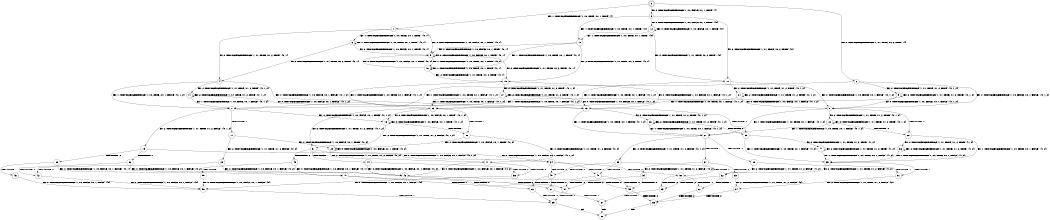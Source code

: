 digraph BCG {
size = "7, 10.5";
center = TRUE;
node [shape = circle];
0 [peripheries = 2];
0 -> 1 [label = "EX !1 !ATOMIC_EXCH_BRANCH (1, +0, TRUE, +0, 1, TRUE) !{}"];
0 -> 2 [label = "EX !2 !ATOMIC_EXCH_BRANCH (1, +1, TRUE, +0, 2, TRUE) !{}"];
0 -> 3 [label = "EX !0 !ATOMIC_EXCH_BRANCH (1, +0, FALSE, +0, 1, TRUE) !{}"];
1 -> 4 [label = "EX !2 !ATOMIC_EXCH_BRANCH (1, +1, TRUE, +0, 2, TRUE) !{0, 1}"];
1 -> 5 [label = "EX !0 !ATOMIC_EXCH_BRANCH (1, +0, FALSE, +0, 1, TRUE) !{0, 1}"];
1 -> 6 [label = "EX !1 !ATOMIC_EXCH_BRANCH (1, +0, TRUE, +0, 1, TRUE) !{0, 1}"];
2 -> 7 [label = "EX !1 !ATOMIC_EXCH_BRANCH (1, +0, TRUE, +0, 1, FALSE) !{0, 1, 2}"];
2 -> 8 [label = "EX !0 !ATOMIC_EXCH_BRANCH (1, +0, FALSE, +0, 1, FALSE) !{0, 1, 2}"];
2 -> 9 [label = "EX !2 !ATOMIC_EXCH_BRANCH (1, +1, TRUE, +1, 2, TRUE) !{0, 1, 2}"];
3 -> 10 [label = "EX !1 !ATOMIC_EXCH_BRANCH (1, +0, TRUE, +0, 1, TRUE) !{0}"];
3 -> 11 [label = "EX !2 !ATOMIC_EXCH_BRANCH (1, +1, TRUE, +0, 2, TRUE) !{0}"];
3 -> 12 [label = "EX !0 !ATOMIC_EXCH_BRANCH (1, +0, FALSE, +0, 1, TRUE) !{0}"];
4 -> 13 [label = "EX !0 !ATOMIC_EXCH_BRANCH (1, +0, FALSE, +0, 1, FALSE) !{0, 1, 2}"];
4 -> 14 [label = "EX !2 !ATOMIC_EXCH_BRANCH (1, +1, TRUE, +1, 2, TRUE) !{0, 1, 2}"];
4 -> 7 [label = "EX !1 !ATOMIC_EXCH_BRANCH (1, +0, TRUE, +0, 1, FALSE) !{0, 1, 2}"];
5 -> 15 [label = "EX !2 !ATOMIC_EXCH_BRANCH (1, +1, TRUE, +0, 2, TRUE) !{0, 1}"];
5 -> 16 [label = "EX !1 !ATOMIC_EXCH_BRANCH (1, +0, TRUE, +0, 1, TRUE) !{0, 1}"];
5 -> 5 [label = "EX !0 !ATOMIC_EXCH_BRANCH (1, +0, FALSE, +0, 1, TRUE) !{0, 1}"];
6 -> 4 [label = "EX !2 !ATOMIC_EXCH_BRANCH (1, +1, TRUE, +0, 2, TRUE) !{0, 1}"];
6 -> 5 [label = "EX !0 !ATOMIC_EXCH_BRANCH (1, +0, FALSE, +0, 1, TRUE) !{0, 1}"];
6 -> 6 [label = "EX !1 !ATOMIC_EXCH_BRANCH (1, +0, TRUE, +0, 1, TRUE) !{0, 1}"];
7 -> 17 [label = "TERMINATE !1"];
7 -> 18 [label = "EX !0 !ATOMIC_EXCH_BRANCH (1, +0, FALSE, +0, 1, TRUE) !{0, 1, 2}"];
7 -> 19 [label = "EX !2 !ATOMIC_EXCH_BRANCH (1, +1, TRUE, +1, 2, FALSE) !{0, 1, 2}"];
8 -> 20 [label = "TERMINATE !0"];
8 -> 21 [label = "EX !1 !ATOMIC_EXCH_BRANCH (1, +0, TRUE, +0, 1, FALSE) !{0, 1, 2}"];
8 -> 22 [label = "EX !2 !ATOMIC_EXCH_BRANCH (1, +1, TRUE, +1, 2, TRUE) !{0, 1, 2}"];
9 -> 7 [label = "EX !1 !ATOMIC_EXCH_BRANCH (1, +0, TRUE, +0, 1, FALSE) !{0, 1, 2}"];
9 -> 8 [label = "EX !0 !ATOMIC_EXCH_BRANCH (1, +0, FALSE, +0, 1, FALSE) !{0, 1, 2}"];
9 -> 9 [label = "EX !2 !ATOMIC_EXCH_BRANCH (1, +1, TRUE, +1, 2, TRUE) !{0, 1, 2}"];
10 -> 15 [label = "EX !2 !ATOMIC_EXCH_BRANCH (1, +1, TRUE, +0, 2, TRUE) !{0, 1}"];
10 -> 16 [label = "EX !1 !ATOMIC_EXCH_BRANCH (1, +0, TRUE, +0, 1, TRUE) !{0, 1}"];
10 -> 5 [label = "EX !0 !ATOMIC_EXCH_BRANCH (1, +0, FALSE, +0, 1, TRUE) !{0, 1}"];
11 -> 23 [label = "EX !1 !ATOMIC_EXCH_BRANCH (1, +0, TRUE, +0, 1, FALSE) !{0, 1, 2}"];
11 -> 24 [label = "EX !2 !ATOMIC_EXCH_BRANCH (1, +1, TRUE, +1, 2, TRUE) !{0, 1, 2}"];
11 -> 8 [label = "EX !0 !ATOMIC_EXCH_BRANCH (1, +0, FALSE, +0, 1, FALSE) !{0, 1, 2}"];
12 -> 10 [label = "EX !1 !ATOMIC_EXCH_BRANCH (1, +0, TRUE, +0, 1, TRUE) !{0}"];
12 -> 11 [label = "EX !2 !ATOMIC_EXCH_BRANCH (1, +1, TRUE, +0, 2, TRUE) !{0}"];
12 -> 12 [label = "EX !0 !ATOMIC_EXCH_BRANCH (1, +0, FALSE, +0, 1, TRUE) !{0}"];
13 -> 25 [label = "TERMINATE !0"];
13 -> 26 [label = "EX !2 !ATOMIC_EXCH_BRANCH (1, +1, TRUE, +1, 2, TRUE) !{0, 1, 2}"];
13 -> 21 [label = "EX !1 !ATOMIC_EXCH_BRANCH (1, +0, TRUE, +0, 1, FALSE) !{0, 1, 2}"];
14 -> 13 [label = "EX !0 !ATOMIC_EXCH_BRANCH (1, +0, FALSE, +0, 1, FALSE) !{0, 1, 2}"];
14 -> 14 [label = "EX !2 !ATOMIC_EXCH_BRANCH (1, +1, TRUE, +1, 2, TRUE) !{0, 1, 2}"];
14 -> 7 [label = "EX !1 !ATOMIC_EXCH_BRANCH (1, +0, TRUE, +0, 1, FALSE) !{0, 1, 2}"];
15 -> 27 [label = "EX !2 !ATOMIC_EXCH_BRANCH (1, +1, TRUE, +1, 2, TRUE) !{0, 1, 2}"];
15 -> 23 [label = "EX !1 !ATOMIC_EXCH_BRANCH (1, +0, TRUE, +0, 1, FALSE) !{0, 1, 2}"];
15 -> 13 [label = "EX !0 !ATOMIC_EXCH_BRANCH (1, +0, FALSE, +0, 1, FALSE) !{0, 1, 2}"];
16 -> 15 [label = "EX !2 !ATOMIC_EXCH_BRANCH (1, +1, TRUE, +0, 2, TRUE) !{0, 1}"];
16 -> 16 [label = "EX !1 !ATOMIC_EXCH_BRANCH (1, +0, TRUE, +0, 1, TRUE) !{0, 1}"];
16 -> 5 [label = "EX !0 !ATOMIC_EXCH_BRANCH (1, +0, FALSE, +0, 1, TRUE) !{0, 1}"];
17 -> 28 [label = "EX !0 !ATOMIC_EXCH_BRANCH (1, +0, FALSE, +0, 1, TRUE) !{0, 2}"];
17 -> 29 [label = "EX !2 !ATOMIC_EXCH_BRANCH (1, +1, TRUE, +1, 2, FALSE) !{0, 2}"];
18 -> 30 [label = "TERMINATE !1"];
18 -> 31 [label = "EX !2 !ATOMIC_EXCH_BRANCH (1, +1, TRUE, +1, 2, FALSE) !{0, 1, 2}"];
18 -> 18 [label = "EX !0 !ATOMIC_EXCH_BRANCH (1, +0, FALSE, +0, 1, TRUE) !{0, 1, 2}"];
19 -> 32 [label = "TERMINATE !1"];
19 -> 33 [label = "TERMINATE !2"];
19 -> 34 [label = "EX !0 !ATOMIC_EXCH_BRANCH (1, +0, FALSE, +0, 1, FALSE) !{0, 1, 2}"];
20 -> 35 [label = "EX !1 !ATOMIC_EXCH_BRANCH (1, +0, TRUE, +0, 1, FALSE) !{1, 2}"];
20 -> 36 [label = "EX !2 !ATOMIC_EXCH_BRANCH (1, +1, TRUE, +1, 2, TRUE) !{1, 2}"];
21 -> 37 [label = "TERMINATE !1"];
21 -> 38 [label = "TERMINATE !0"];
21 -> 39 [label = "EX !2 !ATOMIC_EXCH_BRANCH (1, +1, TRUE, +1, 2, FALSE) !{0, 1, 2}"];
22 -> 20 [label = "TERMINATE !0"];
22 -> 21 [label = "EX !1 !ATOMIC_EXCH_BRANCH (1, +0, TRUE, +0, 1, FALSE) !{0, 1, 2}"];
22 -> 22 [label = "EX !2 !ATOMIC_EXCH_BRANCH (1, +1, TRUE, +1, 2, TRUE) !{0, 1, 2}"];
23 -> 30 [label = "TERMINATE !1"];
23 -> 31 [label = "EX !2 !ATOMIC_EXCH_BRANCH (1, +1, TRUE, +1, 2, FALSE) !{0, 1, 2}"];
23 -> 18 [label = "EX !0 !ATOMIC_EXCH_BRANCH (1, +0, FALSE, +0, 1, TRUE) !{0, 1, 2}"];
24 -> 23 [label = "EX !1 !ATOMIC_EXCH_BRANCH (1, +0, TRUE, +0, 1, FALSE) !{0, 1, 2}"];
24 -> 24 [label = "EX !2 !ATOMIC_EXCH_BRANCH (1, +1, TRUE, +1, 2, TRUE) !{0, 1, 2}"];
24 -> 8 [label = "EX !0 !ATOMIC_EXCH_BRANCH (1, +0, FALSE, +0, 1, FALSE) !{0, 1, 2}"];
25 -> 40 [label = "EX !2 !ATOMIC_EXCH_BRANCH (1, +1, TRUE, +1, 2, TRUE) !{1, 2}"];
25 -> 35 [label = "EX !1 !ATOMIC_EXCH_BRANCH (1, +0, TRUE, +0, 1, FALSE) !{1, 2}"];
26 -> 25 [label = "TERMINATE !0"];
26 -> 26 [label = "EX !2 !ATOMIC_EXCH_BRANCH (1, +1, TRUE, +1, 2, TRUE) !{0, 1, 2}"];
26 -> 21 [label = "EX !1 !ATOMIC_EXCH_BRANCH (1, +0, TRUE, +0, 1, FALSE) !{0, 1, 2}"];
27 -> 27 [label = "EX !2 !ATOMIC_EXCH_BRANCH (1, +1, TRUE, +1, 2, TRUE) !{0, 1, 2}"];
27 -> 23 [label = "EX !1 !ATOMIC_EXCH_BRANCH (1, +0, TRUE, +0, 1, FALSE) !{0, 1, 2}"];
27 -> 13 [label = "EX !0 !ATOMIC_EXCH_BRANCH (1, +0, FALSE, +0, 1, FALSE) !{0, 1, 2}"];
28 -> 41 [label = "EX !2 !ATOMIC_EXCH_BRANCH (1, +1, TRUE, +1, 2, FALSE) !{0, 2}"];
28 -> 28 [label = "EX !0 !ATOMIC_EXCH_BRANCH (1, +0, FALSE, +0, 1, TRUE) !{0, 2}"];
29 -> 42 [label = "TERMINATE !2"];
29 -> 43 [label = "EX !0 !ATOMIC_EXCH_BRANCH (1, +0, FALSE, +0, 1, FALSE) !{0, 2}"];
30 -> 41 [label = "EX !2 !ATOMIC_EXCH_BRANCH (1, +1, TRUE, +1, 2, FALSE) !{0, 2}"];
30 -> 28 [label = "EX !0 !ATOMIC_EXCH_BRANCH (1, +0, FALSE, +0, 1, TRUE) !{0, 2}"];
31 -> 44 [label = "TERMINATE !1"];
31 -> 45 [label = "TERMINATE !2"];
31 -> 34 [label = "EX !0 !ATOMIC_EXCH_BRANCH (1, +0, FALSE, +0, 1, FALSE) !{0, 1, 2}"];
32 -> 42 [label = "TERMINATE !2"];
32 -> 43 [label = "EX !0 !ATOMIC_EXCH_BRANCH (1, +0, FALSE, +0, 1, FALSE) !{0, 2}"];
33 -> 46 [label = "TERMINATE !1"];
33 -> 47 [label = "EX !0 !ATOMIC_EXCH_BRANCH (1, +0, FALSE, +0, 1, FALSE) !{0, 1}"];
34 -> 48 [label = "TERMINATE !1"];
34 -> 49 [label = "TERMINATE !2"];
34 -> 50 [label = "TERMINATE !0"];
35 -> 51 [label = "TERMINATE !1"];
35 -> 52 [label = "EX !2 !ATOMIC_EXCH_BRANCH (1, +1, TRUE, +1, 2, FALSE) !{1, 2}"];
36 -> 35 [label = "EX !1 !ATOMIC_EXCH_BRANCH (1, +0, TRUE, +0, 1, FALSE) !{1, 2}"];
36 -> 36 [label = "EX !2 !ATOMIC_EXCH_BRANCH (1, +1, TRUE, +1, 2, TRUE) !{1, 2}"];
37 -> 53 [label = "TERMINATE !0"];
37 -> 54 [label = "EX !2 !ATOMIC_EXCH_BRANCH (1, +1, TRUE, +1, 2, FALSE) !{0, 2}"];
38 -> 51 [label = "TERMINATE !1"];
38 -> 52 [label = "EX !2 !ATOMIC_EXCH_BRANCH (1, +1, TRUE, +1, 2, FALSE) !{1, 2}"];
39 -> 48 [label = "TERMINATE !1"];
39 -> 49 [label = "TERMINATE !2"];
39 -> 50 [label = "TERMINATE !0"];
40 -> 40 [label = "EX !2 !ATOMIC_EXCH_BRANCH (1, +1, TRUE, +1, 2, TRUE) !{1, 2}"];
40 -> 35 [label = "EX !1 !ATOMIC_EXCH_BRANCH (1, +0, TRUE, +0, 1, FALSE) !{1, 2}"];
41 -> 55 [label = "TERMINATE !2"];
41 -> 43 [label = "EX !0 !ATOMIC_EXCH_BRANCH (1, +0, FALSE, +0, 1, FALSE) !{0, 2}"];
42 -> 56 [label = "EX !0 !ATOMIC_EXCH_BRANCH (1, +0, FALSE, +0, 1, FALSE) !{0}"];
43 -> 57 [label = "TERMINATE !2"];
43 -> 58 [label = "TERMINATE !0"];
44 -> 55 [label = "TERMINATE !2"];
44 -> 43 [label = "EX !0 !ATOMIC_EXCH_BRANCH (1, +0, FALSE, +0, 1, FALSE) !{0, 2}"];
45 -> 59 [label = "TERMINATE !1"];
45 -> 47 [label = "EX !0 !ATOMIC_EXCH_BRANCH (1, +0, FALSE, +0, 1, FALSE) !{0, 1}"];
46 -> 56 [label = "EX !0 !ATOMIC_EXCH_BRANCH (1, +0, FALSE, +0, 1, FALSE) !{0}"];
47 -> 60 [label = "TERMINATE !1"];
47 -> 61 [label = "TERMINATE !0"];
48 -> 57 [label = "TERMINATE !2"];
48 -> 58 [label = "TERMINATE !0"];
49 -> 60 [label = "TERMINATE !1"];
49 -> 61 [label = "TERMINATE !0"];
50 -> 62 [label = "TERMINATE !1"];
50 -> 63 [label = "TERMINATE !2"];
51 -> 64 [label = "EX !2 !ATOMIC_EXCH_BRANCH (1, +1, TRUE, +1, 2, FALSE) !{2}"];
52 -> 62 [label = "TERMINATE !1"];
52 -> 63 [label = "TERMINATE !2"];
53 -> 64 [label = "EX !2 !ATOMIC_EXCH_BRANCH (1, +1, TRUE, +1, 2, FALSE) !{2}"];
54 -> 57 [label = "TERMINATE !2"];
54 -> 58 [label = "TERMINATE !0"];
55 -> 56 [label = "EX !0 !ATOMIC_EXCH_BRANCH (1, +0, FALSE, +0, 1, FALSE) !{0}"];
56 -> 65 [label = "TERMINATE !0"];
57 -> 65 [label = "TERMINATE !0"];
58 -> 66 [label = "TERMINATE !2"];
59 -> 56 [label = "EX !0 !ATOMIC_EXCH_BRANCH (1, +0, FALSE, +0, 1, FALSE) !{0}"];
60 -> 65 [label = "TERMINATE !0"];
61 -> 67 [label = "TERMINATE !1"];
62 -> 66 [label = "TERMINATE !2"];
63 -> 67 [label = "TERMINATE !1"];
64 -> 66 [label = "TERMINATE !2"];
65 -> 68 [label = "exit"];
66 -> 68 [label = "exit"];
67 -> 68 [label = "exit"];
}
